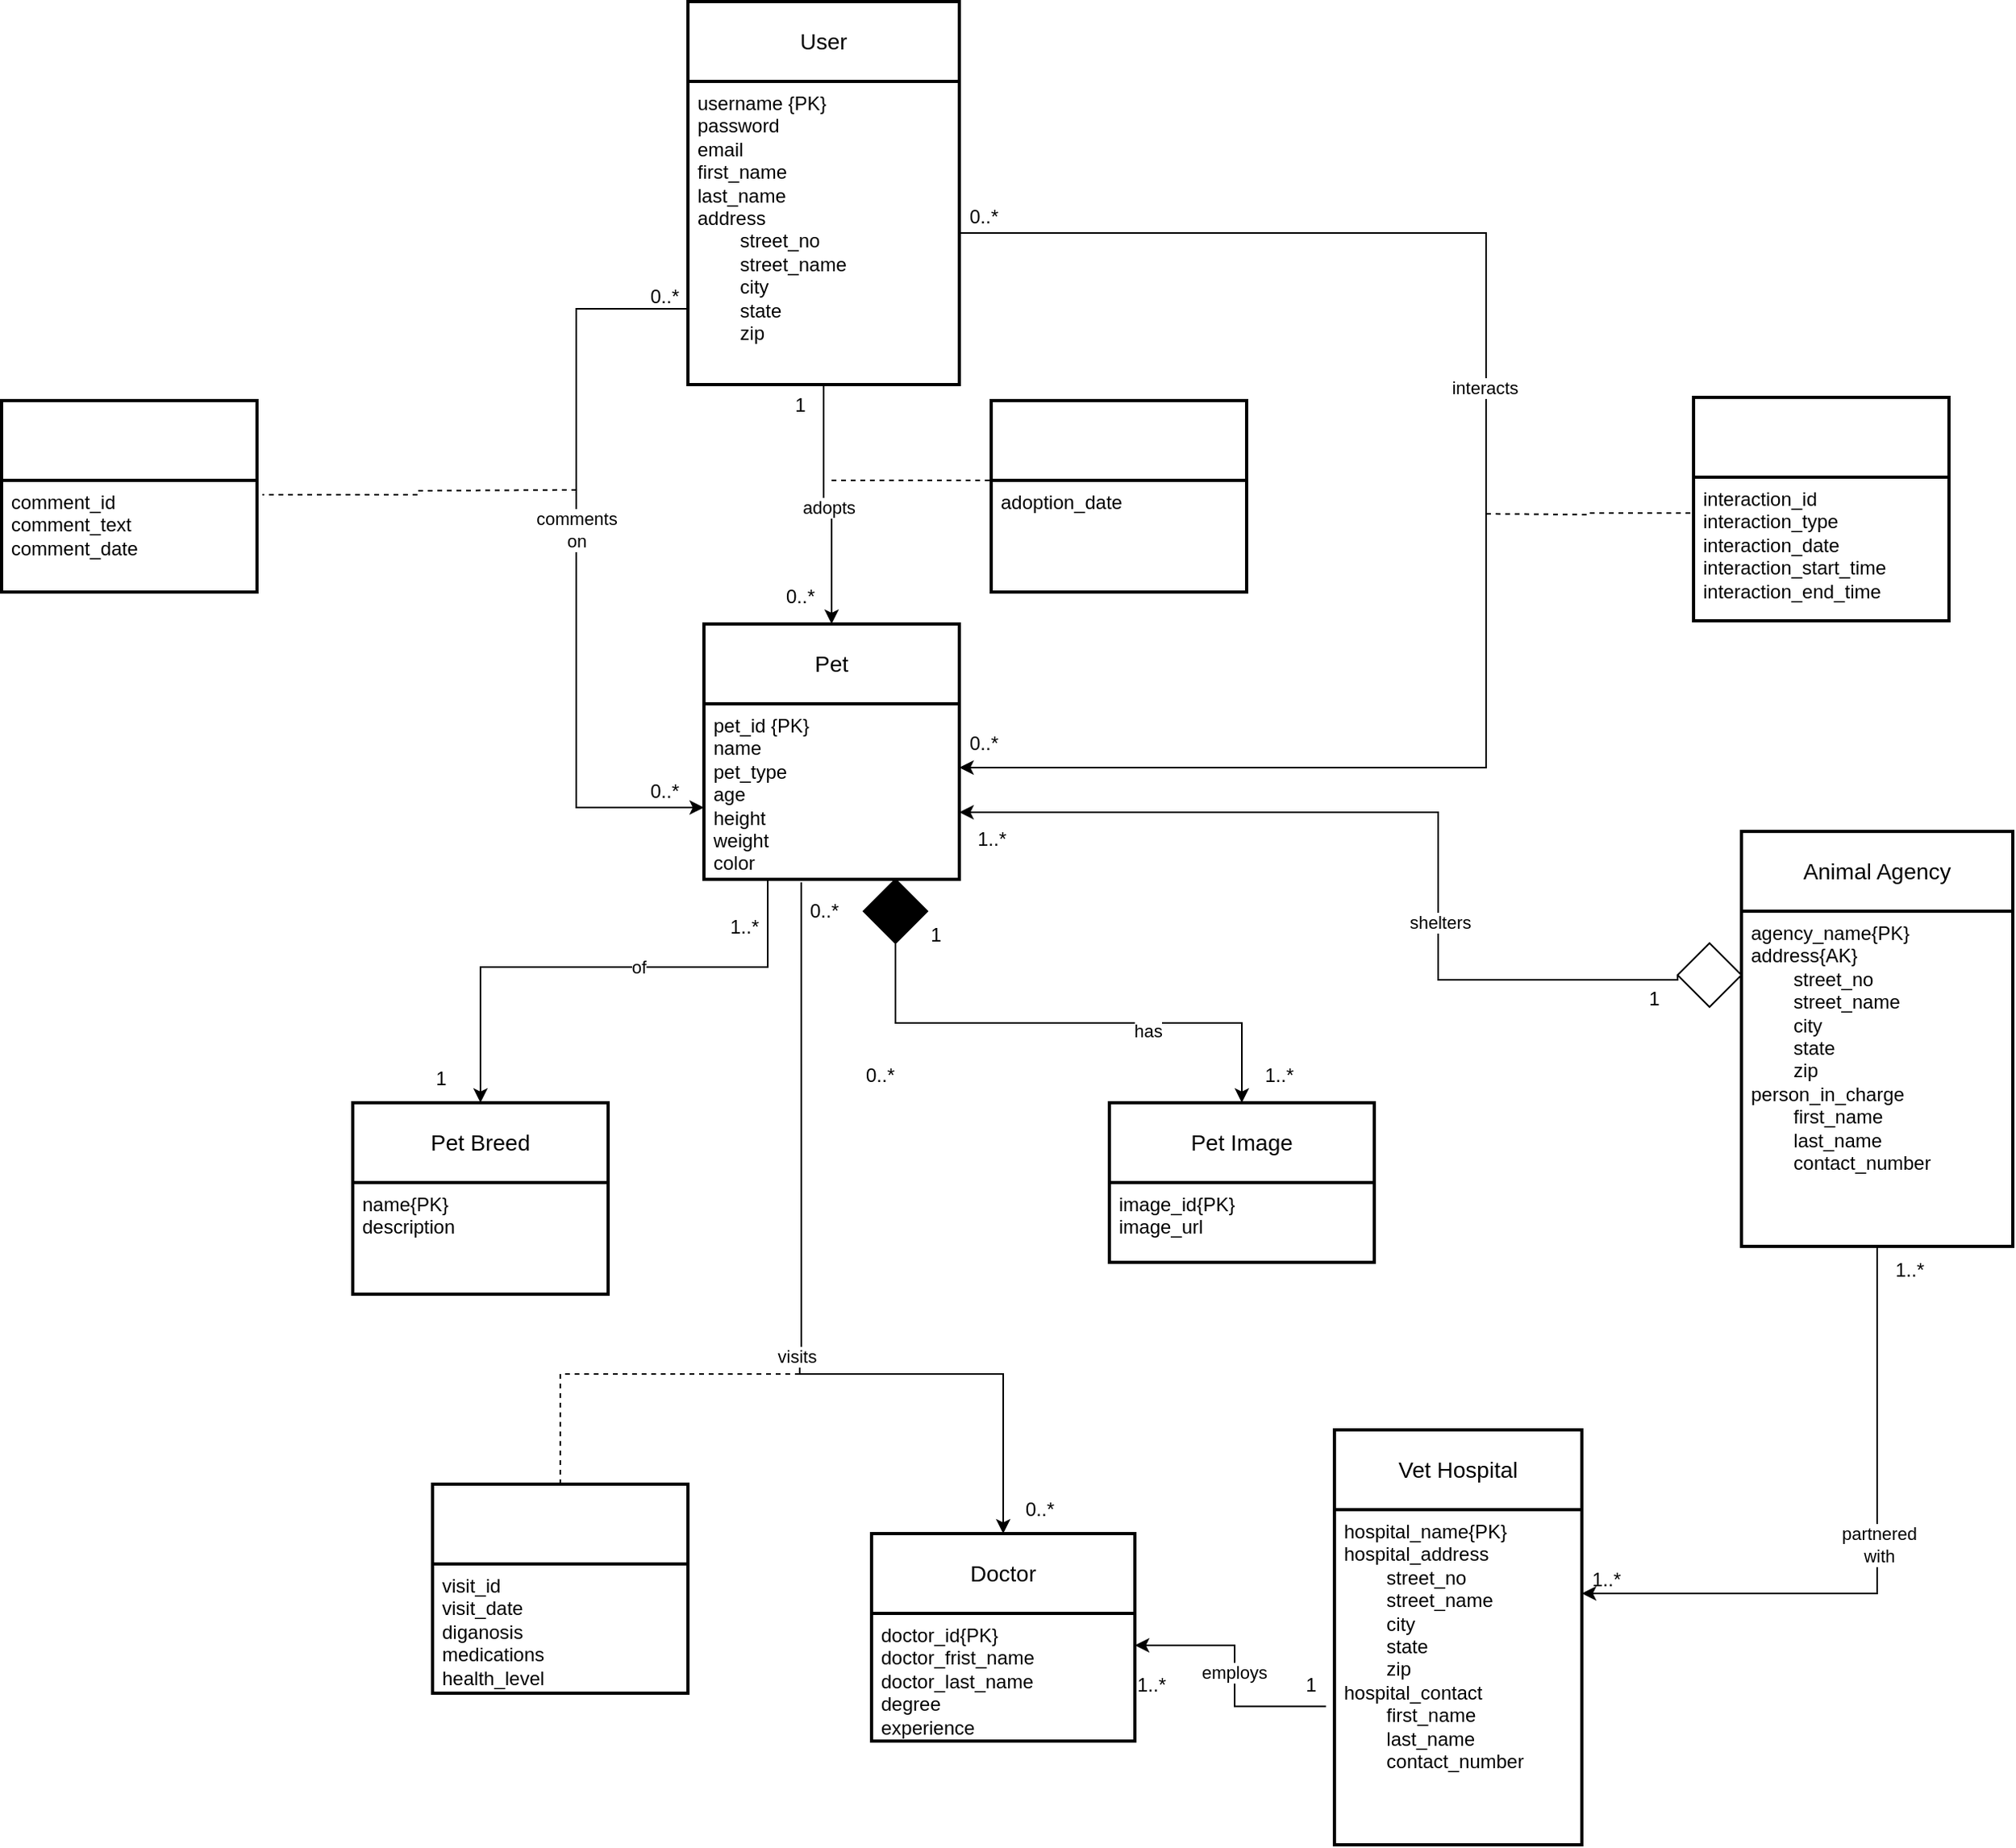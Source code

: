 <mxfile version="22.1.5" type="device">
  <diagram name="Page-1" id="-Z6HcUL_nEOrrnn2Yznv">
    <mxGraphModel dx="2060" dy="1345" grid="1" gridSize="10" guides="1" tooltips="1" connect="1" arrows="1" fold="1" page="1" pageScale="1" pageWidth="827" pageHeight="1169" math="0" shadow="0">
      <root>
        <mxCell id="0" />
        <mxCell id="1" parent="0" />
        <mxCell id="TNgsAjfXweeiSI7YYWaB-1" value="User" style="swimlane;childLayout=stackLayout;horizontal=1;startSize=50;horizontalStack=0;rounded=1;fontSize=14;fontStyle=0;strokeWidth=2;resizeParent=0;resizeLast=1;shadow=0;dashed=0;align=center;arcSize=0;whiteSpace=wrap;html=1;" parent="1" vertex="1">
          <mxGeometry x="70" y="240" width="170" height="240" as="geometry" />
        </mxCell>
        <mxCell id="TNgsAjfXweeiSI7YYWaB-2" value="username {PK}&lt;br&gt;password&lt;br&gt;email&lt;br&gt;first_name&lt;br&gt;last_name&lt;br&gt;address&lt;br&gt;&lt;span style=&quot;white-space: pre;&quot;&gt;&#x9;&lt;/span&gt;street_no&lt;br&gt;&lt;span style=&quot;white-space: pre;&quot;&gt;&#x9;&lt;/span&gt;street_name&lt;br&gt;&lt;span style=&quot;white-space: pre;&quot;&gt;&#x9;&lt;/span&gt;city&lt;br&gt;&lt;span style=&quot;white-space: pre;&quot;&gt;&#x9;&lt;/span&gt;state&lt;br&gt;&lt;span style=&quot;white-space: pre;&quot;&gt;&#x9;&lt;/span&gt;zip" style="align=left;strokeColor=none;fillColor=none;spacingLeft=4;fontSize=12;verticalAlign=top;resizable=0;rotatable=0;part=1;html=1;" parent="TNgsAjfXweeiSI7YYWaB-1" vertex="1">
          <mxGeometry y="50" width="170" height="190" as="geometry" />
        </mxCell>
        <mxCell id="TNgsAjfXweeiSI7YYWaB-3" value="Pet" style="swimlane;childLayout=stackLayout;horizontal=1;startSize=50;horizontalStack=0;rounded=1;fontSize=14;fontStyle=0;strokeWidth=2;resizeParent=0;resizeLast=1;shadow=0;dashed=0;align=center;arcSize=0;whiteSpace=wrap;html=1;" parent="1" vertex="1">
          <mxGeometry x="80" y="630" width="160" height="160" as="geometry" />
        </mxCell>
        <mxCell id="TNgsAjfXweeiSI7YYWaB-4" value="pet_id {PK}&lt;br&gt;name&lt;br&gt;pet_type&lt;br&gt;age&lt;br&gt;height&amp;nbsp;&lt;br&gt;weight&lt;br&gt;color" style="align=left;strokeColor=none;fillColor=none;spacingLeft=4;fontSize=12;verticalAlign=top;resizable=0;rotatable=0;part=1;html=1;" parent="TNgsAjfXweeiSI7YYWaB-3" vertex="1">
          <mxGeometry y="50" width="160" height="110" as="geometry" />
        </mxCell>
        <mxCell id="TNgsAjfXweeiSI7YYWaB-5" value="" style="swimlane;childLayout=stackLayout;horizontal=1;startSize=50;horizontalStack=0;rounded=1;fontSize=14;fontStyle=0;strokeWidth=2;resizeParent=0;resizeLast=1;shadow=0;dashed=0;align=center;arcSize=0;whiteSpace=wrap;html=1;" parent="1" vertex="1">
          <mxGeometry x="260" y="490" width="160" height="120" as="geometry" />
        </mxCell>
        <mxCell id="TNgsAjfXweeiSI7YYWaB-6" value="adoption_date&lt;br&gt;" style="align=left;strokeColor=none;fillColor=none;spacingLeft=4;fontSize=12;verticalAlign=top;resizable=0;rotatable=0;part=1;html=1;" parent="TNgsAjfXweeiSI7YYWaB-5" vertex="1">
          <mxGeometry y="50" width="160" height="70" as="geometry" />
        </mxCell>
        <mxCell id="TNgsAjfXweeiSI7YYWaB-11" value="" style="swimlane;childLayout=stackLayout;horizontal=1;startSize=50;horizontalStack=0;rounded=1;fontSize=14;fontStyle=0;strokeWidth=2;resizeParent=0;resizeLast=1;shadow=0;dashed=0;align=center;arcSize=0;whiteSpace=wrap;html=1;" parent="1" vertex="1">
          <mxGeometry x="700" y="488" width="160" height="140" as="geometry" />
        </mxCell>
        <mxCell id="TNgsAjfXweeiSI7YYWaB-12" value="interaction_id&lt;br&gt;interaction_type&lt;br&gt;interaction_date&lt;br&gt;interaction_start_time&lt;br&gt;interaction_end_time" style="align=left;strokeColor=none;fillColor=none;spacingLeft=4;fontSize=12;verticalAlign=top;resizable=0;rotatable=0;part=1;html=1;" parent="TNgsAjfXweeiSI7YYWaB-11" vertex="1">
          <mxGeometry y="50" width="160" height="90" as="geometry" />
        </mxCell>
        <mxCell id="TNgsAjfXweeiSI7YYWaB-16" value="Pet Image" style="swimlane;childLayout=stackLayout;horizontal=1;startSize=50;horizontalStack=0;rounded=1;fontSize=14;fontStyle=0;strokeWidth=2;resizeParent=0;resizeLast=1;shadow=0;dashed=0;align=center;arcSize=0;whiteSpace=wrap;html=1;" parent="1" vertex="1">
          <mxGeometry x="334" y="930" width="166" height="100" as="geometry" />
        </mxCell>
        <mxCell id="TNgsAjfXweeiSI7YYWaB-17" value="image_id{PK}&lt;br&gt;image_url" style="align=left;strokeColor=none;fillColor=none;spacingLeft=4;fontSize=12;verticalAlign=top;resizable=0;rotatable=0;part=1;html=1;" parent="TNgsAjfXweeiSI7YYWaB-16" vertex="1">
          <mxGeometry y="50" width="166" height="50" as="geometry" />
        </mxCell>
        <mxCell id="TNgsAjfXweeiSI7YYWaB-18" value="" style="swimlane;childLayout=stackLayout;horizontal=1;startSize=50;horizontalStack=0;rounded=1;fontSize=14;fontStyle=0;strokeWidth=2;resizeParent=0;resizeLast=1;shadow=0;dashed=0;align=center;arcSize=0;whiteSpace=wrap;html=1;" parent="1" vertex="1">
          <mxGeometry x="-360" y="490" width="160" height="120" as="geometry" />
        </mxCell>
        <mxCell id="TNgsAjfXweeiSI7YYWaB-19" value="comment_id&lt;br&gt;comment_text&lt;br&gt;comment_date" style="align=left;strokeColor=none;fillColor=none;spacingLeft=4;fontSize=12;verticalAlign=top;resizable=0;rotatable=0;part=1;html=1;" parent="TNgsAjfXweeiSI7YYWaB-18" vertex="1">
          <mxGeometry y="50" width="160" height="70" as="geometry" />
        </mxCell>
        <mxCell id="TNgsAjfXweeiSI7YYWaB-37" value="Pet Breed" style="swimlane;childLayout=stackLayout;horizontal=1;startSize=50;horizontalStack=0;rounded=1;fontSize=14;fontStyle=0;strokeWidth=2;resizeParent=0;resizeLast=1;shadow=0;dashed=0;align=center;arcSize=0;whiteSpace=wrap;html=1;" parent="1" vertex="1">
          <mxGeometry x="-140" y="930" width="160" height="120" as="geometry" />
        </mxCell>
        <mxCell id="TNgsAjfXweeiSI7YYWaB-38" value="name{PK}&lt;br&gt;description" style="align=left;strokeColor=none;fillColor=none;spacingLeft=4;fontSize=12;verticalAlign=top;resizable=0;rotatable=0;part=1;html=1;" parent="TNgsAjfXweeiSI7YYWaB-37" vertex="1">
          <mxGeometry y="50" width="160" height="70" as="geometry" />
        </mxCell>
        <mxCell id="TNgsAjfXweeiSI7YYWaB-39" style="edgeStyle=orthogonalEdgeStyle;rounded=0;orthogonalLoop=1;jettySize=auto;html=1;exitX=0.5;exitY=1;exitDx=0;exitDy=0;entryX=0.5;entryY=0;entryDx=0;entryDy=0;" parent="1" source="TNgsAjfXweeiSI7YYWaB-2" target="TNgsAjfXweeiSI7YYWaB-3" edge="1">
          <mxGeometry relative="1" as="geometry" />
        </mxCell>
        <mxCell id="TNgsAjfXweeiSI7YYWaB-40" value="adopts" style="edgeLabel;html=1;align=center;verticalAlign=middle;resizable=0;points=[];" parent="TNgsAjfXweeiSI7YYWaB-39" vertex="1" connectable="0">
          <mxGeometry x="-0.011" y="-2" relative="1" as="geometry">
            <mxPoint x="1" as="offset" />
          </mxGeometry>
        </mxCell>
        <mxCell id="TNgsAjfXweeiSI7YYWaB-41" value="" style="endArrow=none;dashed=1;html=1;rounded=0;entryX=0;entryY=0;entryDx=0;entryDy=0;" parent="1" target="TNgsAjfXweeiSI7YYWaB-6" edge="1">
          <mxGeometry width="50" height="50" relative="1" as="geometry">
            <mxPoint x="160" y="540" as="sourcePoint" />
            <mxPoint x="300" y="530" as="targetPoint" />
          </mxGeometry>
        </mxCell>
        <mxCell id="TNgsAjfXweeiSI7YYWaB-45" style="edgeStyle=orthogonalEdgeStyle;rounded=0;orthogonalLoop=1;jettySize=auto;html=1;entryX=1.021;entryY=0.129;entryDx=0;entryDy=0;entryPerimeter=0;endArrow=none;endFill=0;dashed=1;" parent="1" target="TNgsAjfXweeiSI7YYWaB-19" edge="1">
          <mxGeometry relative="1" as="geometry">
            <mxPoint y="546" as="sourcePoint" />
          </mxGeometry>
        </mxCell>
        <mxCell id="TNgsAjfXweeiSI7YYWaB-57" style="edgeStyle=orthogonalEdgeStyle;rounded=0;orthogonalLoop=1;jettySize=auto;html=1;entryX=0;entryY=0.25;entryDx=0;entryDy=0;endArrow=none;endFill=0;dashed=1;" parent="1" target="TNgsAjfXweeiSI7YYWaB-12" edge="1">
          <mxGeometry relative="1" as="geometry">
            <mxPoint x="570" y="561" as="sourcePoint" />
          </mxGeometry>
        </mxCell>
        <mxCell id="TNgsAjfXweeiSI7YYWaB-60" style="edgeStyle=orthogonalEdgeStyle;rounded=0;orthogonalLoop=1;jettySize=auto;html=1;entryX=0.5;entryY=0;entryDx=0;entryDy=0;exitX=0.25;exitY=1;exitDx=0;exitDy=0;" parent="1" source="TNgsAjfXweeiSI7YYWaB-4" target="TNgsAjfXweeiSI7YYWaB-37" edge="1">
          <mxGeometry relative="1" as="geometry">
            <mxPoint x="100" y="790" as="sourcePoint" />
            <Array as="points">
              <mxPoint x="120" y="845" />
              <mxPoint x="-60" y="845" />
            </Array>
            <mxPoint x="-60" y="880" as="targetPoint" />
          </mxGeometry>
        </mxCell>
        <mxCell id="TNgsAjfXweeiSI7YYWaB-61" value="of" style="edgeLabel;html=1;align=center;verticalAlign=middle;resizable=0;points=[];" parent="TNgsAjfXweeiSI7YYWaB-60" vertex="1" connectable="0">
          <mxGeometry x="-0.151" relative="1" as="geometry">
            <mxPoint as="offset" />
          </mxGeometry>
        </mxCell>
        <mxCell id="TNgsAjfXweeiSI7YYWaB-62" style="edgeStyle=orthogonalEdgeStyle;rounded=0;orthogonalLoop=1;jettySize=auto;html=1;exitX=0.5;exitY=1;exitDx=0;exitDy=0;entryX=0.5;entryY=0;entryDx=0;entryDy=0;" parent="1" source="QCe8iuaLeMb2z3_kvHbr-14" target="TNgsAjfXweeiSI7YYWaB-16" edge="1">
          <mxGeometry relative="1" as="geometry" />
        </mxCell>
        <mxCell id="TNgsAjfXweeiSI7YYWaB-63" value="has" style="edgeLabel;html=1;align=center;verticalAlign=middle;resizable=0;points=[];" parent="TNgsAjfXweeiSI7YYWaB-62" vertex="1" connectable="0">
          <mxGeometry x="0.311" y="-5" relative="1" as="geometry">
            <mxPoint as="offset" />
          </mxGeometry>
        </mxCell>
        <mxCell id="RQeWVPHM_SNXXJickg7k-21" style="edgeStyle=orthogonalEdgeStyle;rounded=0;orthogonalLoop=1;jettySize=auto;html=1;exitX=0.5;exitY=0;exitDx=0;exitDy=0;dashed=1;endArrow=none;endFill=0;" edge="1" parent="1" source="TNgsAjfXweeiSI7YYWaB-64">
          <mxGeometry relative="1" as="geometry">
            <mxPoint x="140" y="1100" as="targetPoint" />
            <Array as="points">
              <mxPoint x="-10" y="1100" />
            </Array>
          </mxGeometry>
        </mxCell>
        <mxCell id="TNgsAjfXweeiSI7YYWaB-64" value="" style="swimlane;childLayout=stackLayout;horizontal=1;startSize=50;horizontalStack=0;rounded=1;fontSize=14;fontStyle=0;strokeWidth=2;resizeParent=0;resizeLast=1;shadow=0;dashed=0;align=center;arcSize=0;whiteSpace=wrap;html=1;" parent="1" vertex="1">
          <mxGeometry x="-90" y="1169" width="160" height="131" as="geometry" />
        </mxCell>
        <mxCell id="TNgsAjfXweeiSI7YYWaB-65" value="visit_id&lt;br&gt;visit_date&lt;br&gt;diganosis&lt;br&gt;medications&lt;br&gt;health_level" style="align=left;strokeColor=none;fillColor=none;spacingLeft=4;fontSize=12;verticalAlign=top;resizable=0;rotatable=0;part=1;html=1;" parent="TNgsAjfXweeiSI7YYWaB-64" vertex="1">
          <mxGeometry y="50" width="160" height="81" as="geometry" />
        </mxCell>
        <mxCell id="TNgsAjfXweeiSI7YYWaB-66" style="edgeStyle=orthogonalEdgeStyle;rounded=0;orthogonalLoop=1;jettySize=auto;html=1;exitX=0.381;exitY=1.017;exitDx=0;exitDy=0;entryX=0.5;entryY=0;entryDx=0;entryDy=0;exitPerimeter=0;" parent="1" source="TNgsAjfXweeiSI7YYWaB-4" target="RQeWVPHM_SNXXJickg7k-15" edge="1">
          <mxGeometry relative="1" as="geometry">
            <Array as="points">
              <mxPoint x="141" y="1090" />
              <mxPoint x="140" y="1100" />
              <mxPoint x="250" y="1100" />
            </Array>
          </mxGeometry>
        </mxCell>
        <mxCell id="TNgsAjfXweeiSI7YYWaB-67" value="visits" style="edgeLabel;html=1;align=center;verticalAlign=middle;resizable=0;points=[];" parent="TNgsAjfXweeiSI7YYWaB-66" vertex="1" connectable="0">
          <mxGeometry x="0.106" y="-3" relative="1" as="geometry">
            <mxPoint as="offset" />
          </mxGeometry>
        </mxCell>
        <mxCell id="TNgsAjfXweeiSI7YYWaB-69" value="1" style="text;html=1;align=center;verticalAlign=middle;resizable=0;points=[];autosize=1;strokeColor=none;fillColor=none;" parent="1" vertex="1">
          <mxGeometry x="125" y="478" width="30" height="30" as="geometry" />
        </mxCell>
        <mxCell id="TNgsAjfXweeiSI7YYWaB-70" value="0..*" style="text;html=1;align=center;verticalAlign=middle;resizable=0;points=[];autosize=1;strokeColor=none;fillColor=none;" parent="1" vertex="1">
          <mxGeometry x="120" y="598" width="40" height="30" as="geometry" />
        </mxCell>
        <mxCell id="TNgsAjfXweeiSI7YYWaB-71" value="1" style="text;html=1;align=center;verticalAlign=middle;resizable=0;points=[];autosize=1;strokeColor=none;fillColor=none;" parent="1" vertex="1">
          <mxGeometry x="-100" y="900" width="30" height="30" as="geometry" />
        </mxCell>
        <mxCell id="TNgsAjfXweeiSI7YYWaB-72" value="1..*" style="text;html=1;align=center;verticalAlign=middle;resizable=0;points=[];autosize=1;strokeColor=none;fillColor=none;" parent="1" vertex="1">
          <mxGeometry x="85" y="805" width="40" height="30" as="geometry" />
        </mxCell>
        <mxCell id="TNgsAjfXweeiSI7YYWaB-73" value="0..*" style="text;html=1;align=center;verticalAlign=middle;resizable=0;points=[];autosize=1;strokeColor=none;fillColor=none;" parent="1" vertex="1">
          <mxGeometry x="170" y="898" width="40" height="30" as="geometry" />
        </mxCell>
        <mxCell id="TNgsAjfXweeiSI7YYWaB-75" value="1" style="text;html=1;align=center;verticalAlign=middle;resizable=0;points=[];autosize=1;strokeColor=none;fillColor=none;" parent="1" vertex="1">
          <mxGeometry x="210" y="810" width="30" height="30" as="geometry" />
        </mxCell>
        <mxCell id="TNgsAjfXweeiSI7YYWaB-76" value="1..*" style="text;html=1;align=center;verticalAlign=middle;resizable=0;points=[];autosize=1;strokeColor=none;fillColor=none;" parent="1" vertex="1">
          <mxGeometry x="420" y="898" width="40" height="30" as="geometry" />
        </mxCell>
        <mxCell id="TNgsAjfXweeiSI7YYWaB-78" value="0..*" style="text;html=1;align=center;verticalAlign=middle;resizable=0;points=[];autosize=1;strokeColor=none;fillColor=none;" parent="1" vertex="1">
          <mxGeometry x="35" y="410" width="40" height="30" as="geometry" />
        </mxCell>
        <mxCell id="TNgsAjfXweeiSI7YYWaB-79" value="0..*" style="text;html=1;align=center;verticalAlign=middle;resizable=0;points=[];autosize=1;strokeColor=none;fillColor=none;" parent="1" vertex="1">
          <mxGeometry x="35" y="720" width="40" height="30" as="geometry" />
        </mxCell>
        <mxCell id="TNgsAjfXweeiSI7YYWaB-81" value="0..*" style="text;html=1;align=center;verticalAlign=middle;resizable=0;points=[];autosize=1;strokeColor=none;fillColor=none;" parent="1" vertex="1">
          <mxGeometry x="235" y="690" width="40" height="30" as="geometry" />
        </mxCell>
        <mxCell id="TNgsAjfXweeiSI7YYWaB-82" value="0..*" style="text;html=1;align=center;verticalAlign=middle;resizable=0;points=[];autosize=1;strokeColor=none;fillColor=none;" parent="1" vertex="1">
          <mxGeometry x="235" y="360" width="40" height="30" as="geometry" />
        </mxCell>
        <mxCell id="QCe8iuaLeMb2z3_kvHbr-2" value="Animal Agency" style="swimlane;childLayout=stackLayout;horizontal=1;startSize=50;horizontalStack=0;rounded=1;fontSize=14;fontStyle=0;strokeWidth=2;resizeParent=0;resizeLast=1;shadow=0;dashed=0;align=center;arcSize=0;whiteSpace=wrap;html=1;" parent="1" vertex="1">
          <mxGeometry x="730" y="760" width="170" height="260" as="geometry" />
        </mxCell>
        <mxCell id="QCe8iuaLeMb2z3_kvHbr-3" value="agency_name{PK}&lt;br&gt;address{AK}&lt;br&gt;&lt;span style=&quot;white-space: pre;&quot;&gt;&#x9;&lt;/span&gt;street_no&lt;br&gt;&lt;span style=&quot;white-space: pre;&quot;&gt;&#x9;&lt;/span&gt;street_name&lt;br&gt;&lt;span style=&quot;white-space: pre;&quot;&gt;&#x9;&lt;/span&gt;city&lt;br&gt;&lt;span style=&quot;white-space: pre;&quot;&gt;&#x9;&lt;/span&gt;state&lt;br&gt;&lt;span style=&quot;white-space: pre;&quot;&gt;&#x9;&lt;/span&gt;zip&lt;br&gt;person_in_charge&lt;br&gt;&lt;span style=&quot;white-space: pre;&quot;&gt;&#x9;&lt;/span&gt;first_name&lt;br&gt;&lt;span style=&quot;white-space: pre;&quot;&gt;&#x9;&lt;/span&gt;last_name&lt;br&gt;&lt;span style=&quot;white-space: pre;&quot;&gt;&#x9;&lt;/span&gt;contact_number" style="align=left;strokeColor=none;fillColor=none;spacingLeft=4;fontSize=12;verticalAlign=top;resizable=0;rotatable=0;part=1;html=1;" parent="QCe8iuaLeMb2z3_kvHbr-2" vertex="1">
          <mxGeometry y="50" width="170" height="210" as="geometry" />
        </mxCell>
        <mxCell id="QCe8iuaLeMb2z3_kvHbr-6" value="1" style="text;html=1;align=center;verticalAlign=middle;resizable=0;points=[];autosize=1;strokeColor=none;fillColor=none;" parent="1" vertex="1">
          <mxGeometry x="660" y="850" width="30" height="30" as="geometry" />
        </mxCell>
        <mxCell id="QCe8iuaLeMb2z3_kvHbr-7" value="1..*" style="text;html=1;align=center;verticalAlign=middle;resizable=0;points=[];autosize=1;strokeColor=none;fillColor=none;" parent="1" vertex="1">
          <mxGeometry x="240" y="750" width="40" height="30" as="geometry" />
        </mxCell>
        <mxCell id="QCe8iuaLeMb2z3_kvHbr-9" value="" style="edgeStyle=orthogonalEdgeStyle;rounded=0;orthogonalLoop=1;jettySize=auto;html=1;entryX=0;entryY=0.5;entryDx=0;entryDy=0;endArrow=none;endFill=0;startArrow=classic;startFill=1;" parent="1" target="QCe8iuaLeMb2z3_kvHbr-8" edge="1">
          <mxGeometry relative="1" as="geometry">
            <mxPoint x="240" y="748" as="sourcePoint" />
            <mxPoint x="730" y="863" as="targetPoint" />
            <Array as="points">
              <mxPoint x="240" y="748" />
              <mxPoint x="540" y="748" />
              <mxPoint x="540" y="853" />
              <mxPoint x="690" y="853" />
            </Array>
          </mxGeometry>
        </mxCell>
        <mxCell id="QCe8iuaLeMb2z3_kvHbr-11" value="shelters" style="edgeLabel;html=1;align=center;verticalAlign=middle;resizable=0;points=[];" parent="QCe8iuaLeMb2z3_kvHbr-9" vertex="1" connectable="0">
          <mxGeometry x="0.317" y="1" relative="1" as="geometry">
            <mxPoint y="1" as="offset" />
          </mxGeometry>
        </mxCell>
        <mxCell id="QCe8iuaLeMb2z3_kvHbr-8" value="" style="rhombus;whiteSpace=wrap;html=1;" parent="1" vertex="1">
          <mxGeometry x="690" y="830" width="40" height="40" as="geometry" />
        </mxCell>
        <mxCell id="QCe8iuaLeMb2z3_kvHbr-14" value="" style="rhombus;whiteSpace=wrap;html=1;fillColor=#000000;" parent="1" vertex="1">
          <mxGeometry x="180" y="790" width="40" height="40" as="geometry" />
        </mxCell>
        <mxCell id="TNgsAjfXweeiSI7YYWaB-74" value="0..*" style="text;html=1;align=center;verticalAlign=middle;resizable=0;points=[];autosize=1;strokeColor=none;fillColor=none;" parent="1" vertex="1">
          <mxGeometry x="135" y="795" width="40" height="30" as="geometry" />
        </mxCell>
        <mxCell id="RQeWVPHM_SNXXJickg7k-2" style="edgeStyle=orthogonalEdgeStyle;rounded=0;orthogonalLoop=1;jettySize=auto;html=1;exitX=0;exitY=0.75;exitDx=0;exitDy=0;" edge="1" parent="1" source="TNgsAjfXweeiSI7YYWaB-2">
          <mxGeometry relative="1" as="geometry">
            <mxPoint x="80" y="745" as="targetPoint" />
            <Array as="points">
              <mxPoint y="432" />
              <mxPoint y="745" />
            </Array>
          </mxGeometry>
        </mxCell>
        <mxCell id="RQeWVPHM_SNXXJickg7k-3" value="comments&lt;br&gt;on" style="edgeLabel;html=1;align=center;verticalAlign=middle;resizable=0;points=[];" vertex="1" connectable="0" parent="RQeWVPHM_SNXXJickg7k-2">
          <mxGeometry x="-0.1" relative="1" as="geometry">
            <mxPoint as="offset" />
          </mxGeometry>
        </mxCell>
        <mxCell id="RQeWVPHM_SNXXJickg7k-4" style="edgeStyle=orthogonalEdgeStyle;rounded=0;orthogonalLoop=1;jettySize=auto;html=1;exitX=1;exitY=0.5;exitDx=0;exitDy=0;" edge="1" parent="1" source="TNgsAjfXweeiSI7YYWaB-2">
          <mxGeometry relative="1" as="geometry">
            <mxPoint x="240" y="720" as="targetPoint" />
            <Array as="points">
              <mxPoint x="570" y="385" />
              <mxPoint x="570" y="720" />
              <mxPoint x="240" y="720" />
            </Array>
          </mxGeometry>
        </mxCell>
        <mxCell id="RQeWVPHM_SNXXJickg7k-5" value="interacts" style="edgeLabel;html=1;align=center;verticalAlign=middle;resizable=0;points=[];" vertex="1" connectable="0" parent="RQeWVPHM_SNXXJickg7k-4">
          <mxGeometry x="-0.142" y="-1" relative="1" as="geometry">
            <mxPoint as="offset" />
          </mxGeometry>
        </mxCell>
        <mxCell id="RQeWVPHM_SNXXJickg7k-6" value="Vet Hospital" style="swimlane;childLayout=stackLayout;horizontal=1;startSize=50;horizontalStack=0;rounded=1;fontSize=14;fontStyle=0;strokeWidth=2;resizeParent=0;resizeLast=1;shadow=0;dashed=0;align=center;arcSize=0;whiteSpace=wrap;html=1;" vertex="1" parent="1">
          <mxGeometry x="475" y="1135" width="155" height="260" as="geometry" />
        </mxCell>
        <mxCell id="RQeWVPHM_SNXXJickg7k-7" value="hospital_name{PK}&lt;br&gt;hospital_address&lt;br&gt;&lt;span style=&quot;white-space: pre;&quot;&gt;&#x9;&lt;/span&gt;street_no&lt;br&gt;&lt;span style=&quot;white-space: pre;&quot;&gt;&#x9;&lt;/span&gt;street_name&lt;br&gt;&lt;span style=&quot;white-space: pre;&quot;&gt;&#x9;&lt;/span&gt;city&lt;br&gt;&lt;span style=&quot;white-space: pre;&quot;&gt;&#x9;&lt;/span&gt;state&lt;br&gt;&lt;span style=&quot;white-space: pre;&quot;&gt;&#x9;&lt;/span&gt;zip&lt;br&gt;hospital_contact&lt;br&gt;&lt;span style=&quot;white-space: pre;&quot;&gt;&#x9;&lt;/span&gt;first_name&lt;br&gt;&lt;span style=&quot;white-space: pre;&quot;&gt;&#x9;&lt;/span&gt;last_name&lt;br&gt;&lt;span style=&quot;white-space: pre;&quot;&gt;&#x9;&lt;/span&gt;contact_number&lt;br&gt;" style="align=left;strokeColor=none;fillColor=none;spacingLeft=4;fontSize=12;verticalAlign=top;resizable=0;rotatable=0;part=1;html=1;" vertex="1" parent="RQeWVPHM_SNXXJickg7k-6">
          <mxGeometry y="50" width="155" height="210" as="geometry" />
        </mxCell>
        <mxCell id="RQeWVPHM_SNXXJickg7k-8" style="edgeStyle=orthogonalEdgeStyle;rounded=0;orthogonalLoop=1;jettySize=auto;html=1;exitX=0.5;exitY=1;exitDx=0;exitDy=0;entryX=1;entryY=0.25;entryDx=0;entryDy=0;" edge="1" parent="1" source="QCe8iuaLeMb2z3_kvHbr-3" target="RQeWVPHM_SNXXJickg7k-7">
          <mxGeometry relative="1" as="geometry" />
        </mxCell>
        <mxCell id="RQeWVPHM_SNXXJickg7k-22" value="partnered &lt;br&gt;with" style="edgeLabel;html=1;align=center;verticalAlign=middle;resizable=0;points=[];" vertex="1" connectable="0" parent="RQeWVPHM_SNXXJickg7k-8">
          <mxGeometry x="-0.073" y="1" relative="1" as="geometry">
            <mxPoint as="offset" />
          </mxGeometry>
        </mxCell>
        <mxCell id="RQeWVPHM_SNXXJickg7k-10" value="1..*" style="text;html=1;align=center;verticalAlign=middle;resizable=0;points=[];autosize=1;strokeColor=none;fillColor=none;" vertex="1" parent="1">
          <mxGeometry x="625" y="1214" width="40" height="30" as="geometry" />
        </mxCell>
        <mxCell id="RQeWVPHM_SNXXJickg7k-11" value="1..*" style="text;html=1;align=center;verticalAlign=middle;resizable=0;points=[];autosize=1;strokeColor=none;fillColor=none;" vertex="1" parent="1">
          <mxGeometry x="815" y="1020" width="40" height="30" as="geometry" />
        </mxCell>
        <mxCell id="RQeWVPHM_SNXXJickg7k-13" value="0..*" style="text;html=1;align=center;verticalAlign=middle;resizable=0;points=[];autosize=1;strokeColor=none;fillColor=none;" vertex="1" parent="1">
          <mxGeometry x="270" y="1170" width="40" height="30" as="geometry" />
        </mxCell>
        <mxCell id="RQeWVPHM_SNXXJickg7k-15" value="Doctor" style="swimlane;childLayout=stackLayout;horizontal=1;startSize=50;horizontalStack=0;rounded=1;fontSize=14;fontStyle=0;strokeWidth=2;resizeParent=0;resizeLast=1;shadow=0;dashed=0;align=center;arcSize=0;whiteSpace=wrap;html=1;" vertex="1" parent="1">
          <mxGeometry x="185" y="1200" width="165" height="130" as="geometry" />
        </mxCell>
        <mxCell id="RQeWVPHM_SNXXJickg7k-16" value="doctor_id{PK}&lt;br&gt;doctor_frist_name&lt;br&gt;doctor_last_name&lt;br&gt;degree&lt;br&gt;experience&lt;br&gt;" style="align=left;strokeColor=none;fillColor=none;spacingLeft=4;fontSize=12;verticalAlign=top;resizable=0;rotatable=0;part=1;html=1;" vertex="1" parent="RQeWVPHM_SNXXJickg7k-15">
          <mxGeometry y="50" width="165" height="80" as="geometry" />
        </mxCell>
        <mxCell id="RQeWVPHM_SNXXJickg7k-17" style="edgeStyle=orthogonalEdgeStyle;rounded=0;orthogonalLoop=1;jettySize=auto;html=1;exitX=1;exitY=0.25;exitDx=0;exitDy=0;entryX=-0.034;entryY=0.587;entryDx=0;entryDy=0;entryPerimeter=0;endArrow=none;endFill=0;startArrow=classic;startFill=1;" edge="1" parent="1" source="RQeWVPHM_SNXXJickg7k-16" target="RQeWVPHM_SNXXJickg7k-7">
          <mxGeometry relative="1" as="geometry" />
        </mxCell>
        <mxCell id="RQeWVPHM_SNXXJickg7k-20" value="employs" style="edgeLabel;html=1;align=center;verticalAlign=middle;resizable=0;points=[];" vertex="1" connectable="0" parent="RQeWVPHM_SNXXJickg7k-17">
          <mxGeometry x="0.005" y="-1" relative="1" as="geometry">
            <mxPoint as="offset" />
          </mxGeometry>
        </mxCell>
        <mxCell id="RQeWVPHM_SNXXJickg7k-18" value="1..*" style="text;html=1;align=center;verticalAlign=middle;resizable=0;points=[];autosize=1;strokeColor=none;fillColor=none;" vertex="1" parent="1">
          <mxGeometry x="340" y="1280" width="40" height="30" as="geometry" />
        </mxCell>
        <mxCell id="RQeWVPHM_SNXXJickg7k-19" value="1" style="text;html=1;align=center;verticalAlign=middle;resizable=0;points=[];autosize=1;strokeColor=none;fillColor=none;" vertex="1" parent="1">
          <mxGeometry x="445" y="1280" width="30" height="30" as="geometry" />
        </mxCell>
      </root>
    </mxGraphModel>
  </diagram>
</mxfile>
